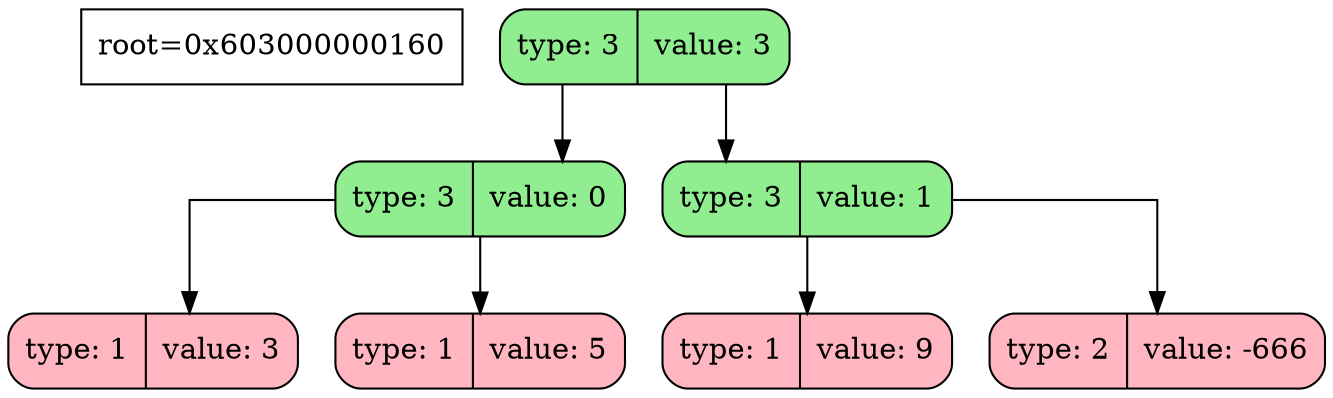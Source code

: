 digraph tree{
    node[shape=record,fontsize=14];
    splines=ortho
    info[label="root=0x603000000160"]

  	node0x603000000160[shape=Mrecord,style="rounded,filled",fillcolor="lightgreen",label="type: 3| value: 3"]
	node0x603000000160->node0x603000000100
	node0x603000000100[shape=Mrecord,style="rounded,filled",fillcolor="lightgreen",label="type: 3| value: 0"]
	node0x603000000100->node0x603000000040
	node0x603000000040[shape=Mrecord,style="rounded,filled",fillcolor="lightpink",label="type: 1| value: 3"]
	node0x603000000040[shape=Mrecord,style="rounded,filled",fillcolor="lightpink",label="type: 1| value: 3"]
	node0x603000000100[shape=Mrecord,style="rounded,filled",fillcolor="lightgreen",label="type: 3| value: 0"]
	node0x603000000100->node0x603000000070
	node0x603000000070[shape=Mrecord,style="rounded,filled",fillcolor="lightpink",label="type: 1| value: 5"]
	node0x603000000070[shape=Mrecord,style="rounded,filled",fillcolor="lightpink",label="type: 1| value: 5"]
	node0x603000000160[shape=Mrecord,style="rounded,filled",fillcolor="lightgreen",label="type: 3| value: 3"]
	node0x603000000160->node0x603000000130
	node0x603000000130[shape=Mrecord,style="rounded,filled",fillcolor="lightgreen",label="type: 3| value: 1"]
	node0x603000000130->node0x6030000000a0
	node0x6030000000a0[shape=Mrecord,style="rounded,filled",fillcolor="lightpink",label="type: 1| value: 9"]
	node0x6030000000a0[shape=Mrecord,style="rounded,filled",fillcolor="lightpink",label="type: 1| value: 9"]
	node0x603000000130[shape=Mrecord,style="rounded,filled",fillcolor="lightgreen",label="type: 3| value: 1"]
	node0x603000000130->node0x6030000000d0
	node0x6030000000d0[shape=Mrecord,style="rounded,filled",fillcolor="lightpink",label="type: 2| value: -666"]
	node0x6030000000d0[shape=Mrecord,style="rounded,filled",fillcolor="lightpink",label="type: 2| value: -666"]

}
